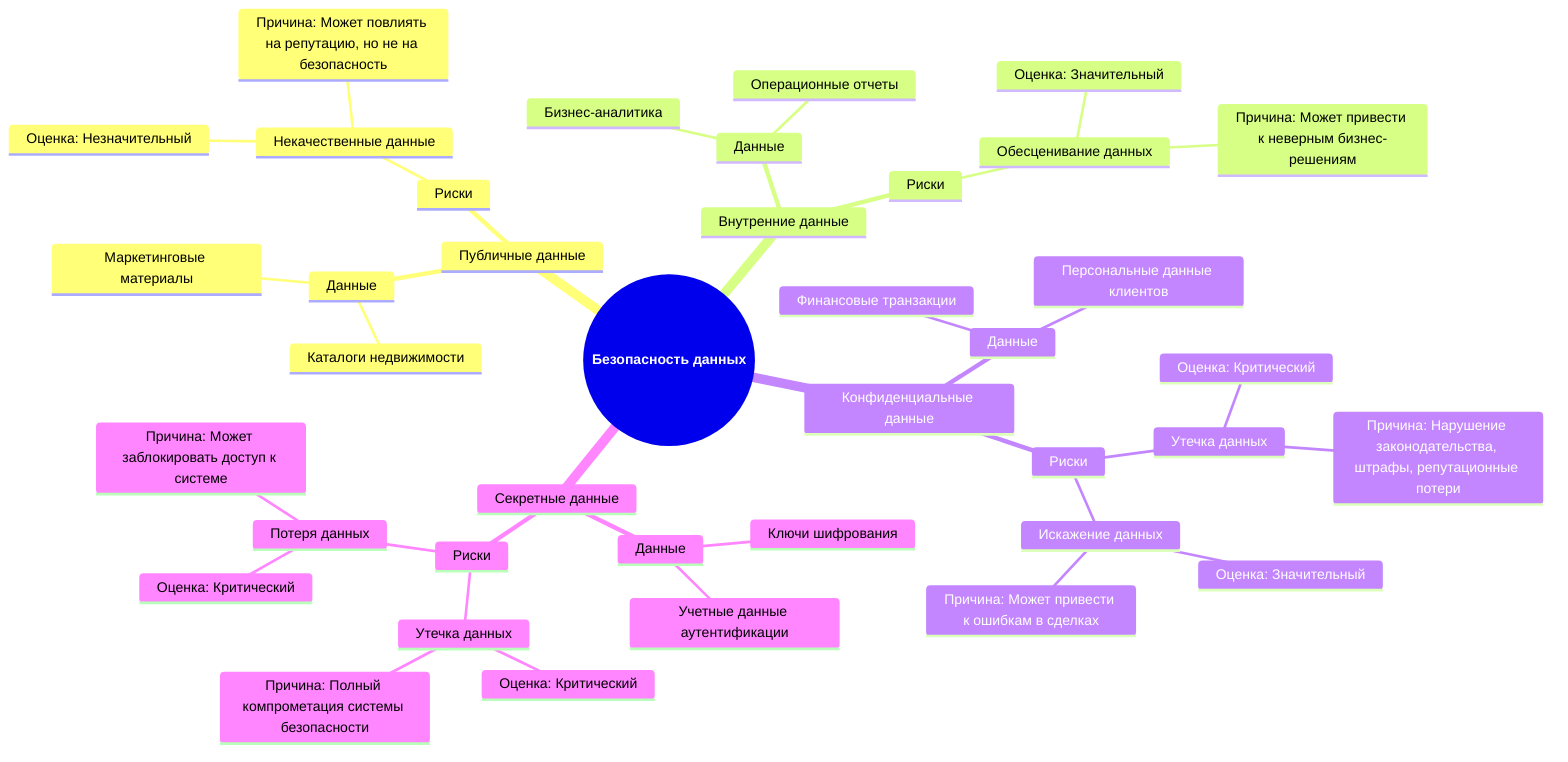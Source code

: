 mindmap
  root((**Безопасность данных**))
    Публичные данные
      Данные
        Каталоги недвижимости
        Маркетинговые материалы
      Риски
        Некачественные данные
          Оценка: Незначительный
          Причина: Может повлиять на репутацию, но не на безопасность
    Внутренние данные
      Данные
        Бизнес-аналитика
        Операционные отчеты
      Риски
        Обесценивание данных
          Оценка: Значительный
          Причина: Может привести к неверным бизнес-решениям
    Конфиденциальные данные
      Данные
        Персональные данные клиентов
        Финансовые транзакции
      Риски
        Утечка данных
          Оценка: Критический
          Причина: Нарушение законодательства, штрафы, репутационные потери
        Искажение данных
          Оценка: Значительный
          Причина: Может привести к ошибкам в сделках
    Секретные данные
      Данные
        Учетные данные аутентификации
        Ключи шифрования
      Риски
        Утечка данных
          Оценка: Критический
          Причина: Полный компрометация системы безопасности
        Потеря данных
          Оценка: Критический
          Причина: Может заблокировать доступ к системе
